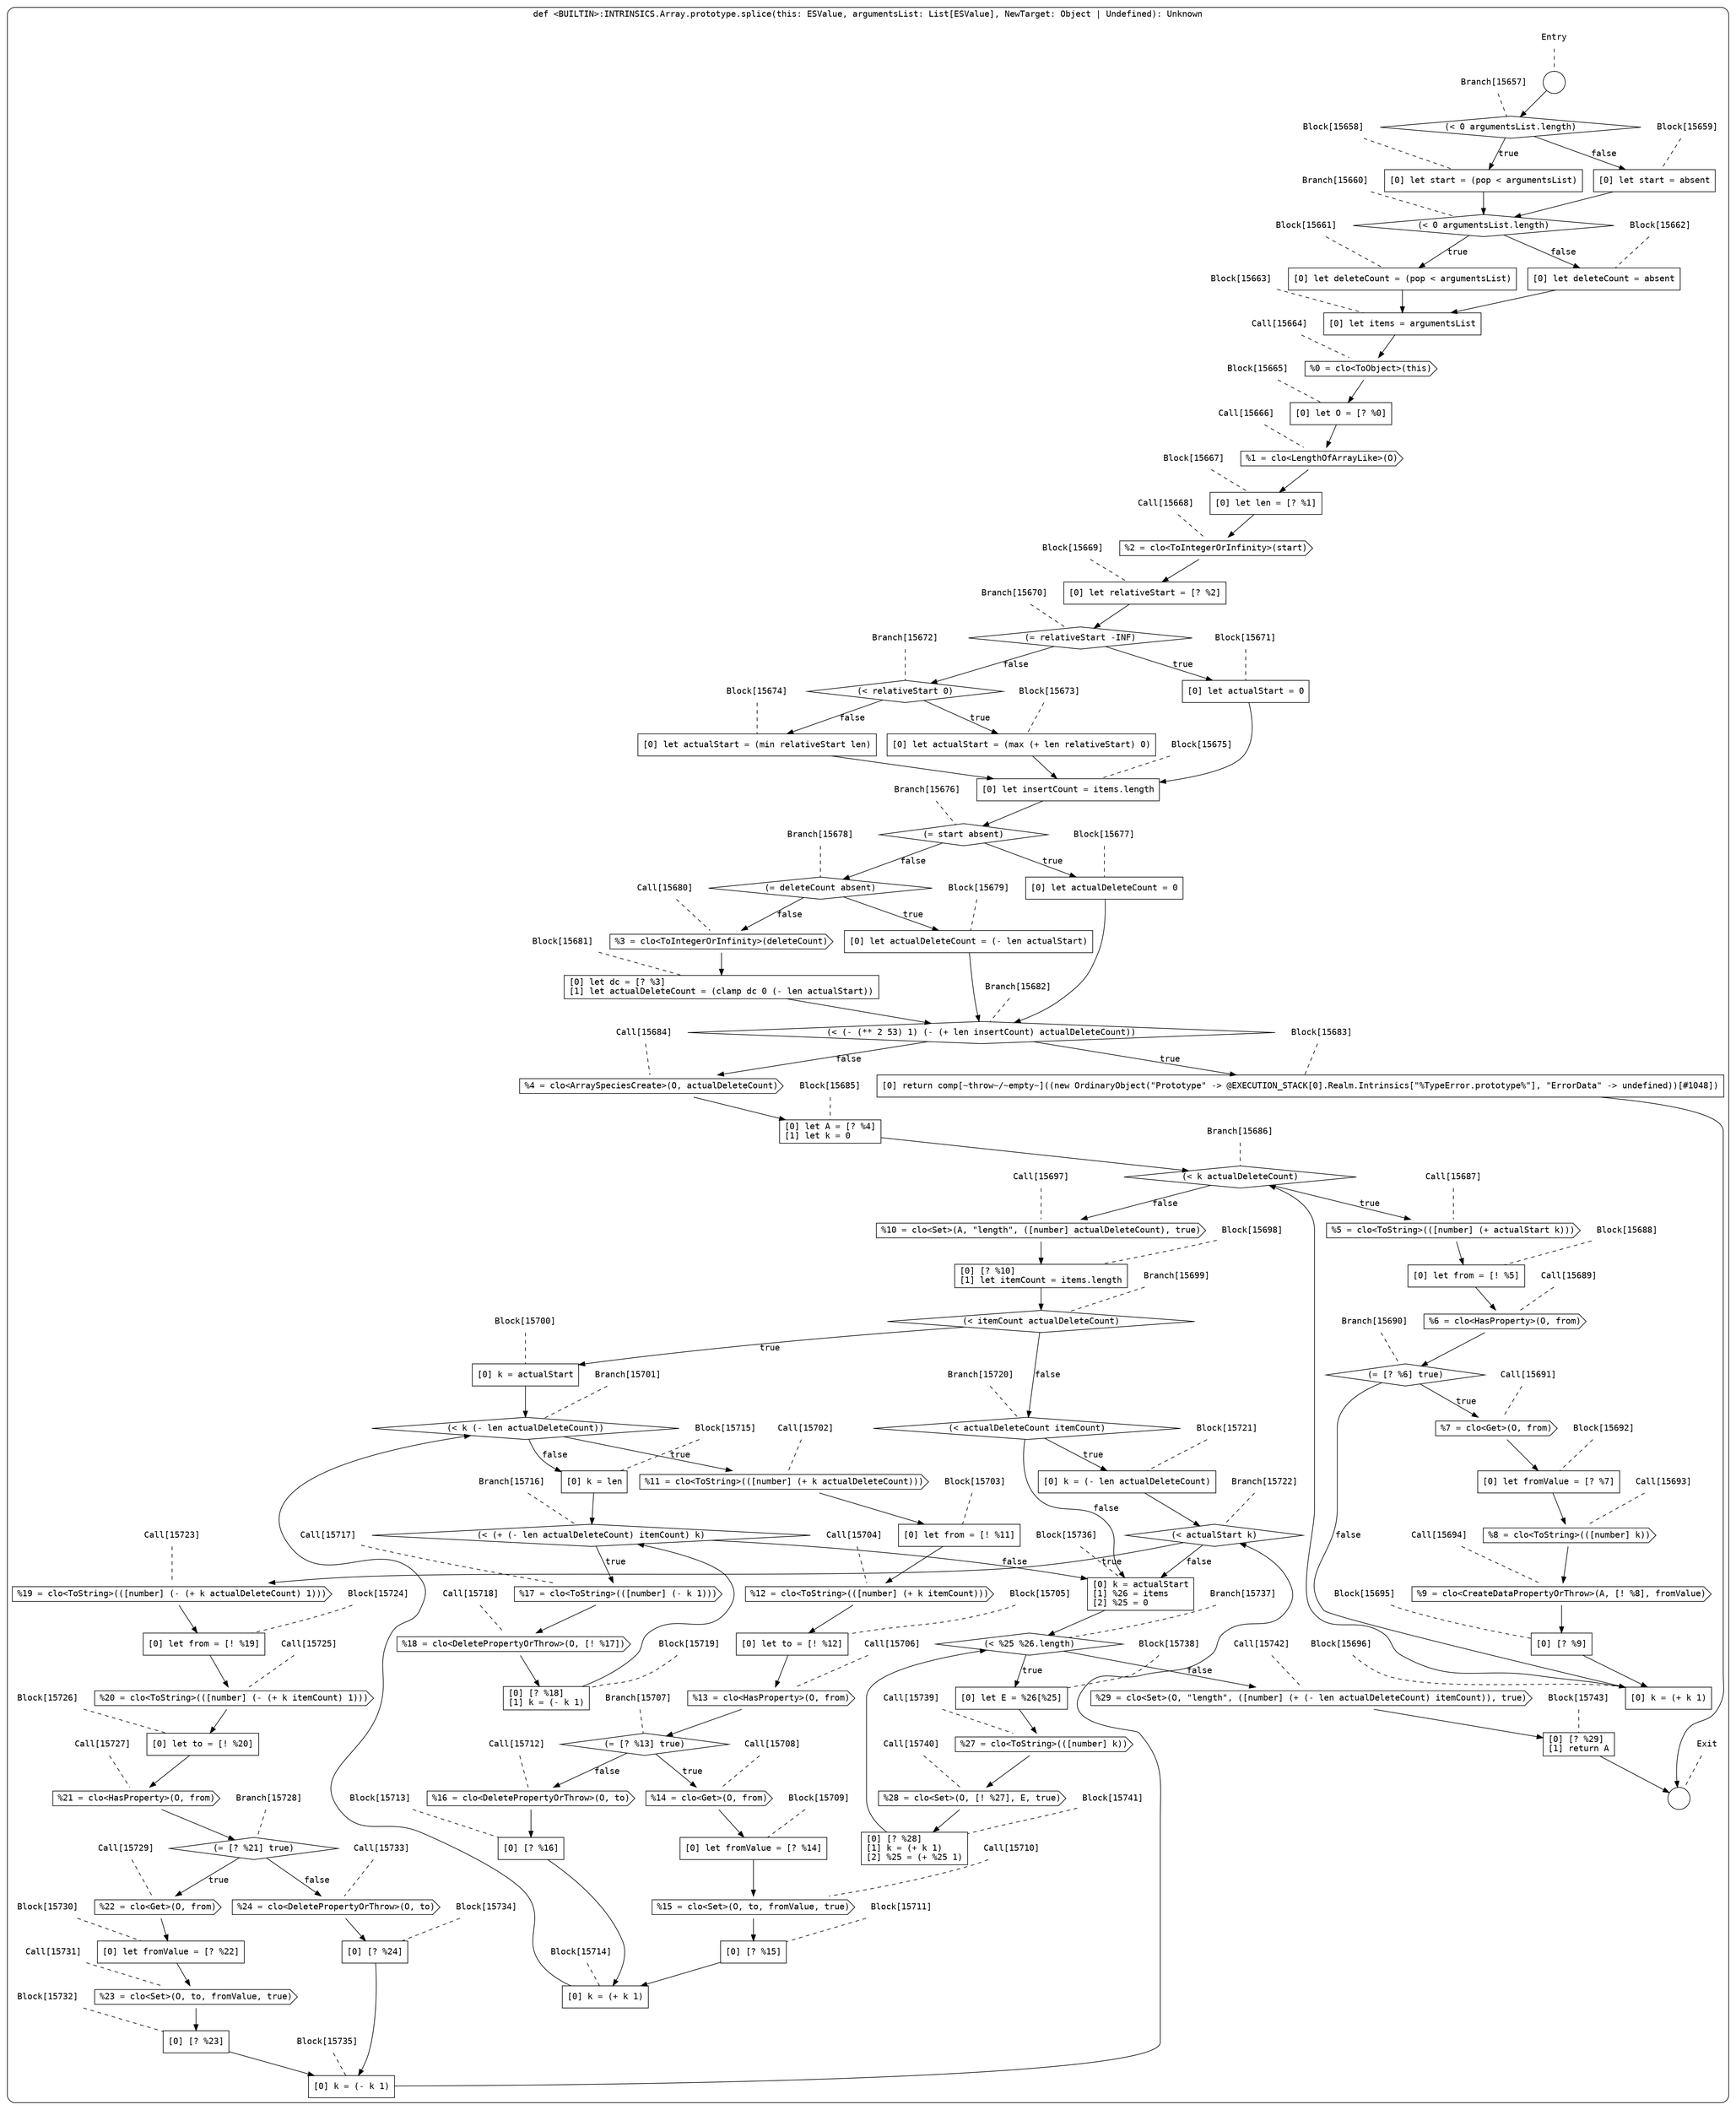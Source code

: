 digraph {
  graph [fontname = "Consolas"]
  node [fontname = "Consolas"]
  edge [fontname = "Consolas"]
  subgraph cluster2375 {
    label = "def <BUILTIN>:INTRINSICS.Array.prototype.splice(this: ESValue, argumentsList: List[ESValue], NewTarget: Object | Undefined): Unknown"
    style = rounded
    cluster2375_entry_name [shape=none, label=<<font color="black">Entry</font>>]
    cluster2375_entry_name -> cluster2375_entry [arrowhead=none, color="black", style=dashed]
    cluster2375_entry [shape=circle label=" " color="black" fillcolor="white" style=filled]
    cluster2375_entry -> node15657 [color="black"]
    cluster2375_exit_name [shape=none, label=<<font color="black">Exit</font>>]
    cluster2375_exit_name -> cluster2375_exit [arrowhead=none, color="black", style=dashed]
    cluster2375_exit [shape=circle label=" " color="black" fillcolor="white" style=filled]
    node15657_name [shape=none, label=<<font color="black">Branch[15657]</font>>]
    node15657_name -> node15657 [arrowhead=none, color="black", style=dashed]
    node15657 [shape=diamond, label=<<font color="black">(&lt; 0 argumentsList.length)</font>> color="black" fillcolor="white", style=filled]
    node15657 -> node15658 [label=<<font color="black">true</font>> color="black"]
    node15657 -> node15659 [label=<<font color="black">false</font>> color="black"]
    node15658_name [shape=none, label=<<font color="black">Block[15658]</font>>]
    node15658_name -> node15658 [arrowhead=none, color="black", style=dashed]
    node15658 [shape=box, label=<<font color="black">[0] let start = (pop &lt; argumentsList)<BR ALIGN="LEFT"/></font>> color="black" fillcolor="white", style=filled]
    node15658 -> node15660 [color="black"]
    node15659_name [shape=none, label=<<font color="black">Block[15659]</font>>]
    node15659_name -> node15659 [arrowhead=none, color="black", style=dashed]
    node15659 [shape=box, label=<<font color="black">[0] let start = absent<BR ALIGN="LEFT"/></font>> color="black" fillcolor="white", style=filled]
    node15659 -> node15660 [color="black"]
    node15660_name [shape=none, label=<<font color="black">Branch[15660]</font>>]
    node15660_name -> node15660 [arrowhead=none, color="black", style=dashed]
    node15660 [shape=diamond, label=<<font color="black">(&lt; 0 argumentsList.length)</font>> color="black" fillcolor="white", style=filled]
    node15660 -> node15661 [label=<<font color="black">true</font>> color="black"]
    node15660 -> node15662 [label=<<font color="black">false</font>> color="black"]
    node15661_name [shape=none, label=<<font color="black">Block[15661]</font>>]
    node15661_name -> node15661 [arrowhead=none, color="black", style=dashed]
    node15661 [shape=box, label=<<font color="black">[0] let deleteCount = (pop &lt; argumentsList)<BR ALIGN="LEFT"/></font>> color="black" fillcolor="white", style=filled]
    node15661 -> node15663 [color="black"]
    node15662_name [shape=none, label=<<font color="black">Block[15662]</font>>]
    node15662_name -> node15662 [arrowhead=none, color="black", style=dashed]
    node15662 [shape=box, label=<<font color="black">[0] let deleteCount = absent<BR ALIGN="LEFT"/></font>> color="black" fillcolor="white", style=filled]
    node15662 -> node15663 [color="black"]
    node15663_name [shape=none, label=<<font color="black">Block[15663]</font>>]
    node15663_name -> node15663 [arrowhead=none, color="black", style=dashed]
    node15663 [shape=box, label=<<font color="black">[0] let items = argumentsList<BR ALIGN="LEFT"/></font>> color="black" fillcolor="white", style=filled]
    node15663 -> node15664 [color="black"]
    node15664_name [shape=none, label=<<font color="black">Call[15664]</font>>]
    node15664_name -> node15664 [arrowhead=none, color="black", style=dashed]
    node15664 [shape=cds, label=<<font color="black">%0 = clo&lt;ToObject&gt;(this)</font>> color="black" fillcolor="white", style=filled]
    node15664 -> node15665 [color="black"]
    node15665_name [shape=none, label=<<font color="black">Block[15665]</font>>]
    node15665_name -> node15665 [arrowhead=none, color="black", style=dashed]
    node15665 [shape=box, label=<<font color="black">[0] let O = [? %0]<BR ALIGN="LEFT"/></font>> color="black" fillcolor="white", style=filled]
    node15665 -> node15666 [color="black"]
    node15666_name [shape=none, label=<<font color="black">Call[15666]</font>>]
    node15666_name -> node15666 [arrowhead=none, color="black", style=dashed]
    node15666 [shape=cds, label=<<font color="black">%1 = clo&lt;LengthOfArrayLike&gt;(O)</font>> color="black" fillcolor="white", style=filled]
    node15666 -> node15667 [color="black"]
    node15667_name [shape=none, label=<<font color="black">Block[15667]</font>>]
    node15667_name -> node15667 [arrowhead=none, color="black", style=dashed]
    node15667 [shape=box, label=<<font color="black">[0] let len = [? %1]<BR ALIGN="LEFT"/></font>> color="black" fillcolor="white", style=filled]
    node15667 -> node15668 [color="black"]
    node15668_name [shape=none, label=<<font color="black">Call[15668]</font>>]
    node15668_name -> node15668 [arrowhead=none, color="black", style=dashed]
    node15668 [shape=cds, label=<<font color="black">%2 = clo&lt;ToIntegerOrInfinity&gt;(start)</font>> color="black" fillcolor="white", style=filled]
    node15668 -> node15669 [color="black"]
    node15669_name [shape=none, label=<<font color="black">Block[15669]</font>>]
    node15669_name -> node15669 [arrowhead=none, color="black", style=dashed]
    node15669 [shape=box, label=<<font color="black">[0] let relativeStart = [? %2]<BR ALIGN="LEFT"/></font>> color="black" fillcolor="white", style=filled]
    node15669 -> node15670 [color="black"]
    node15670_name [shape=none, label=<<font color="black">Branch[15670]</font>>]
    node15670_name -> node15670 [arrowhead=none, color="black", style=dashed]
    node15670 [shape=diamond, label=<<font color="black">(= relativeStart -INF)</font>> color="black" fillcolor="white", style=filled]
    node15670 -> node15671 [label=<<font color="black">true</font>> color="black"]
    node15670 -> node15672 [label=<<font color="black">false</font>> color="black"]
    node15671_name [shape=none, label=<<font color="black">Block[15671]</font>>]
    node15671_name -> node15671 [arrowhead=none, color="black", style=dashed]
    node15671 [shape=box, label=<<font color="black">[0] let actualStart = 0<BR ALIGN="LEFT"/></font>> color="black" fillcolor="white", style=filled]
    node15671 -> node15675 [color="black"]
    node15672_name [shape=none, label=<<font color="black">Branch[15672]</font>>]
    node15672_name -> node15672 [arrowhead=none, color="black", style=dashed]
    node15672 [shape=diamond, label=<<font color="black">(&lt; relativeStart 0)</font>> color="black" fillcolor="white", style=filled]
    node15672 -> node15673 [label=<<font color="black">true</font>> color="black"]
    node15672 -> node15674 [label=<<font color="black">false</font>> color="black"]
    node15675_name [shape=none, label=<<font color="black">Block[15675]</font>>]
    node15675_name -> node15675 [arrowhead=none, color="black", style=dashed]
    node15675 [shape=box, label=<<font color="black">[0] let insertCount = items.length<BR ALIGN="LEFT"/></font>> color="black" fillcolor="white", style=filled]
    node15675 -> node15676 [color="black"]
    node15673_name [shape=none, label=<<font color="black">Block[15673]</font>>]
    node15673_name -> node15673 [arrowhead=none, color="black", style=dashed]
    node15673 [shape=box, label=<<font color="black">[0] let actualStart = (max (+ len relativeStart) 0)<BR ALIGN="LEFT"/></font>> color="black" fillcolor="white", style=filled]
    node15673 -> node15675 [color="black"]
    node15674_name [shape=none, label=<<font color="black">Block[15674]</font>>]
    node15674_name -> node15674 [arrowhead=none, color="black", style=dashed]
    node15674 [shape=box, label=<<font color="black">[0] let actualStart = (min relativeStart len)<BR ALIGN="LEFT"/></font>> color="black" fillcolor="white", style=filled]
    node15674 -> node15675 [color="black"]
    node15676_name [shape=none, label=<<font color="black">Branch[15676]</font>>]
    node15676_name -> node15676 [arrowhead=none, color="black", style=dashed]
    node15676 [shape=diamond, label=<<font color="black">(= start absent)</font>> color="black" fillcolor="white", style=filled]
    node15676 -> node15677 [label=<<font color="black">true</font>> color="black"]
    node15676 -> node15678 [label=<<font color="black">false</font>> color="black"]
    node15677_name [shape=none, label=<<font color="black">Block[15677]</font>>]
    node15677_name -> node15677 [arrowhead=none, color="black", style=dashed]
    node15677 [shape=box, label=<<font color="black">[0] let actualDeleteCount = 0<BR ALIGN="LEFT"/></font>> color="black" fillcolor="white", style=filled]
    node15677 -> node15682 [color="black"]
    node15678_name [shape=none, label=<<font color="black">Branch[15678]</font>>]
    node15678_name -> node15678 [arrowhead=none, color="black", style=dashed]
    node15678 [shape=diamond, label=<<font color="black">(= deleteCount absent)</font>> color="black" fillcolor="white", style=filled]
    node15678 -> node15679 [label=<<font color="black">true</font>> color="black"]
    node15678 -> node15680 [label=<<font color="black">false</font>> color="black"]
    node15682_name [shape=none, label=<<font color="black">Branch[15682]</font>>]
    node15682_name -> node15682 [arrowhead=none, color="black", style=dashed]
    node15682 [shape=diamond, label=<<font color="black">(&lt; (- (** 2 53) 1) (- (+ len insertCount) actualDeleteCount))</font>> color="black" fillcolor="white", style=filled]
    node15682 -> node15683 [label=<<font color="black">true</font>> color="black"]
    node15682 -> node15684 [label=<<font color="black">false</font>> color="black"]
    node15679_name [shape=none, label=<<font color="black">Block[15679]</font>>]
    node15679_name -> node15679 [arrowhead=none, color="black", style=dashed]
    node15679 [shape=box, label=<<font color="black">[0] let actualDeleteCount = (- len actualStart)<BR ALIGN="LEFT"/></font>> color="black" fillcolor="white", style=filled]
    node15679 -> node15682 [color="black"]
    node15680_name [shape=none, label=<<font color="black">Call[15680]</font>>]
    node15680_name -> node15680 [arrowhead=none, color="black", style=dashed]
    node15680 [shape=cds, label=<<font color="black">%3 = clo&lt;ToIntegerOrInfinity&gt;(deleteCount)</font>> color="black" fillcolor="white", style=filled]
    node15680 -> node15681 [color="black"]
    node15683_name [shape=none, label=<<font color="black">Block[15683]</font>>]
    node15683_name -> node15683 [arrowhead=none, color="black", style=dashed]
    node15683 [shape=box, label=<<font color="black">[0] return comp[~throw~/~empty~]((new OrdinaryObject(&quot;Prototype&quot; -&gt; @EXECUTION_STACK[0].Realm.Intrinsics[&quot;%TypeError.prototype%&quot;], &quot;ErrorData&quot; -&gt; undefined))[#1048])<BR ALIGN="LEFT"/></font>> color="black" fillcolor="white", style=filled]
    node15683 -> cluster2375_exit [color="black"]
    node15684_name [shape=none, label=<<font color="black">Call[15684]</font>>]
    node15684_name -> node15684 [arrowhead=none, color="black", style=dashed]
    node15684 [shape=cds, label=<<font color="black">%4 = clo&lt;ArraySpeciesCreate&gt;(O, actualDeleteCount)</font>> color="black" fillcolor="white", style=filled]
    node15684 -> node15685 [color="black"]
    node15681_name [shape=none, label=<<font color="black">Block[15681]</font>>]
    node15681_name -> node15681 [arrowhead=none, color="black", style=dashed]
    node15681 [shape=box, label=<<font color="black">[0] let dc = [? %3]<BR ALIGN="LEFT"/>[1] let actualDeleteCount = (clamp dc 0 (- len actualStart))<BR ALIGN="LEFT"/></font>> color="black" fillcolor="white", style=filled]
    node15681 -> node15682 [color="black"]
    node15685_name [shape=none, label=<<font color="black">Block[15685]</font>>]
    node15685_name -> node15685 [arrowhead=none, color="black", style=dashed]
    node15685 [shape=box, label=<<font color="black">[0] let A = [? %4]<BR ALIGN="LEFT"/>[1] let k = 0<BR ALIGN="LEFT"/></font>> color="black" fillcolor="white", style=filled]
    node15685 -> node15686 [color="black"]
    node15686_name [shape=none, label=<<font color="black">Branch[15686]</font>>]
    node15686_name -> node15686 [arrowhead=none, color="black", style=dashed]
    node15686 [shape=diamond, label=<<font color="black">(&lt; k actualDeleteCount)</font>> color="black" fillcolor="white", style=filled]
    node15686 -> node15687 [label=<<font color="black">true</font>> color="black"]
    node15686 -> node15697 [label=<<font color="black">false</font>> color="black"]
    node15687_name [shape=none, label=<<font color="black">Call[15687]</font>>]
    node15687_name -> node15687 [arrowhead=none, color="black", style=dashed]
    node15687 [shape=cds, label=<<font color="black">%5 = clo&lt;ToString&gt;(([number] (+ actualStart k)))</font>> color="black" fillcolor="white", style=filled]
    node15687 -> node15688 [color="black"]
    node15697_name [shape=none, label=<<font color="black">Call[15697]</font>>]
    node15697_name -> node15697 [arrowhead=none, color="black", style=dashed]
    node15697 [shape=cds, label=<<font color="black">%10 = clo&lt;Set&gt;(A, &quot;length&quot;, ([number] actualDeleteCount), true)</font>> color="black" fillcolor="white", style=filled]
    node15697 -> node15698 [color="black"]
    node15688_name [shape=none, label=<<font color="black">Block[15688]</font>>]
    node15688_name -> node15688 [arrowhead=none, color="black", style=dashed]
    node15688 [shape=box, label=<<font color="black">[0] let from = [! %5]<BR ALIGN="LEFT"/></font>> color="black" fillcolor="white", style=filled]
    node15688 -> node15689 [color="black"]
    node15698_name [shape=none, label=<<font color="black">Block[15698]</font>>]
    node15698_name -> node15698 [arrowhead=none, color="black", style=dashed]
    node15698 [shape=box, label=<<font color="black">[0] [? %10]<BR ALIGN="LEFT"/>[1] let itemCount = items.length<BR ALIGN="LEFT"/></font>> color="black" fillcolor="white", style=filled]
    node15698 -> node15699 [color="black"]
    node15689_name [shape=none, label=<<font color="black">Call[15689]</font>>]
    node15689_name -> node15689 [arrowhead=none, color="black", style=dashed]
    node15689 [shape=cds, label=<<font color="black">%6 = clo&lt;HasProperty&gt;(O, from)</font>> color="black" fillcolor="white", style=filled]
    node15689 -> node15690 [color="black"]
    node15699_name [shape=none, label=<<font color="black">Branch[15699]</font>>]
    node15699_name -> node15699 [arrowhead=none, color="black", style=dashed]
    node15699 [shape=diamond, label=<<font color="black">(&lt; itemCount actualDeleteCount)</font>> color="black" fillcolor="white", style=filled]
    node15699 -> node15700 [label=<<font color="black">true</font>> color="black"]
    node15699 -> node15720 [label=<<font color="black">false</font>> color="black"]
    node15690_name [shape=none, label=<<font color="black">Branch[15690]</font>>]
    node15690_name -> node15690 [arrowhead=none, color="black", style=dashed]
    node15690 [shape=diamond, label=<<font color="black">(= [? %6] true)</font>> color="black" fillcolor="white", style=filled]
    node15690 -> node15691 [label=<<font color="black">true</font>> color="black"]
    node15690 -> node15696 [label=<<font color="black">false</font>> color="black"]
    node15700_name [shape=none, label=<<font color="black">Block[15700]</font>>]
    node15700_name -> node15700 [arrowhead=none, color="black", style=dashed]
    node15700 [shape=box, label=<<font color="black">[0] k = actualStart<BR ALIGN="LEFT"/></font>> color="black" fillcolor="white", style=filled]
    node15700 -> node15701 [color="black"]
    node15720_name [shape=none, label=<<font color="black">Branch[15720]</font>>]
    node15720_name -> node15720 [arrowhead=none, color="black", style=dashed]
    node15720 [shape=diamond, label=<<font color="black">(&lt; actualDeleteCount itemCount)</font>> color="black" fillcolor="white", style=filled]
    node15720 -> node15721 [label=<<font color="black">true</font>> color="black"]
    node15720 -> node15736 [label=<<font color="black">false</font>> color="black"]
    node15691_name [shape=none, label=<<font color="black">Call[15691]</font>>]
    node15691_name -> node15691 [arrowhead=none, color="black", style=dashed]
    node15691 [shape=cds, label=<<font color="black">%7 = clo&lt;Get&gt;(O, from)</font>> color="black" fillcolor="white", style=filled]
    node15691 -> node15692 [color="black"]
    node15696_name [shape=none, label=<<font color="black">Block[15696]</font>>]
    node15696_name -> node15696 [arrowhead=none, color="black", style=dashed]
    node15696 [shape=box, label=<<font color="black">[0] k = (+ k 1)<BR ALIGN="LEFT"/></font>> color="black" fillcolor="white", style=filled]
    node15696 -> node15686 [color="black"]
    node15701_name [shape=none, label=<<font color="black">Branch[15701]</font>>]
    node15701_name -> node15701 [arrowhead=none, color="black", style=dashed]
    node15701 [shape=diamond, label=<<font color="black">(&lt; k (- len actualDeleteCount))</font>> color="black" fillcolor="white", style=filled]
    node15701 -> node15702 [label=<<font color="black">true</font>> color="black"]
    node15701 -> node15715 [label=<<font color="black">false</font>> color="black"]
    node15721_name [shape=none, label=<<font color="black">Block[15721]</font>>]
    node15721_name -> node15721 [arrowhead=none, color="black", style=dashed]
    node15721 [shape=box, label=<<font color="black">[0] k = (- len actualDeleteCount)<BR ALIGN="LEFT"/></font>> color="black" fillcolor="white", style=filled]
    node15721 -> node15722 [color="black"]
    node15736_name [shape=none, label=<<font color="black">Block[15736]</font>>]
    node15736_name -> node15736 [arrowhead=none, color="black", style=dashed]
    node15736 [shape=box, label=<<font color="black">[0] k = actualStart<BR ALIGN="LEFT"/>[1] %26 = items<BR ALIGN="LEFT"/>[2] %25 = 0<BR ALIGN="LEFT"/></font>> color="black" fillcolor="white", style=filled]
    node15736 -> node15737 [color="black"]
    node15692_name [shape=none, label=<<font color="black">Block[15692]</font>>]
    node15692_name -> node15692 [arrowhead=none, color="black", style=dashed]
    node15692 [shape=box, label=<<font color="black">[0] let fromValue = [? %7]<BR ALIGN="LEFT"/></font>> color="black" fillcolor="white", style=filled]
    node15692 -> node15693 [color="black"]
    node15702_name [shape=none, label=<<font color="black">Call[15702]</font>>]
    node15702_name -> node15702 [arrowhead=none, color="black", style=dashed]
    node15702 [shape=cds, label=<<font color="black">%11 = clo&lt;ToString&gt;(([number] (+ k actualDeleteCount)))</font>> color="black" fillcolor="white", style=filled]
    node15702 -> node15703 [color="black"]
    node15715_name [shape=none, label=<<font color="black">Block[15715]</font>>]
    node15715_name -> node15715 [arrowhead=none, color="black", style=dashed]
    node15715 [shape=box, label=<<font color="black">[0] k = len<BR ALIGN="LEFT"/></font>> color="black" fillcolor="white", style=filled]
    node15715 -> node15716 [color="black"]
    node15722_name [shape=none, label=<<font color="black">Branch[15722]</font>>]
    node15722_name -> node15722 [arrowhead=none, color="black", style=dashed]
    node15722 [shape=diamond, label=<<font color="black">(&lt; actualStart k)</font>> color="black" fillcolor="white", style=filled]
    node15722 -> node15723 [label=<<font color="black">true</font>> color="black"]
    node15722 -> node15736 [label=<<font color="black">false</font>> color="black"]
    node15737_name [shape=none, label=<<font color="black">Branch[15737]</font>>]
    node15737_name -> node15737 [arrowhead=none, color="black", style=dashed]
    node15737 [shape=diamond, label=<<font color="black">(&lt; %25 %26.length)</font>> color="black" fillcolor="white", style=filled]
    node15737 -> node15738 [label=<<font color="black">true</font>> color="black"]
    node15737 -> node15742 [label=<<font color="black">false</font>> color="black"]
    node15693_name [shape=none, label=<<font color="black">Call[15693]</font>>]
    node15693_name -> node15693 [arrowhead=none, color="black", style=dashed]
    node15693 [shape=cds, label=<<font color="black">%8 = clo&lt;ToString&gt;(([number] k))</font>> color="black" fillcolor="white", style=filled]
    node15693 -> node15694 [color="black"]
    node15703_name [shape=none, label=<<font color="black">Block[15703]</font>>]
    node15703_name -> node15703 [arrowhead=none, color="black", style=dashed]
    node15703 [shape=box, label=<<font color="black">[0] let from = [! %11]<BR ALIGN="LEFT"/></font>> color="black" fillcolor="white", style=filled]
    node15703 -> node15704 [color="black"]
    node15716_name [shape=none, label=<<font color="black">Branch[15716]</font>>]
    node15716_name -> node15716 [arrowhead=none, color="black", style=dashed]
    node15716 [shape=diamond, label=<<font color="black">(&lt; (+ (- len actualDeleteCount) itemCount) k)</font>> color="black" fillcolor="white", style=filled]
    node15716 -> node15717 [label=<<font color="black">true</font>> color="black"]
    node15716 -> node15736 [label=<<font color="black">false</font>> color="black"]
    node15723_name [shape=none, label=<<font color="black">Call[15723]</font>>]
    node15723_name -> node15723 [arrowhead=none, color="black", style=dashed]
    node15723 [shape=cds, label=<<font color="black">%19 = clo&lt;ToString&gt;(([number] (- (+ k actualDeleteCount) 1)))</font>> color="black" fillcolor="white", style=filled]
    node15723 -> node15724 [color="black"]
    node15738_name [shape=none, label=<<font color="black">Block[15738]</font>>]
    node15738_name -> node15738 [arrowhead=none, color="black", style=dashed]
    node15738 [shape=box, label=<<font color="black">[0] let E = %26[%25]<BR ALIGN="LEFT"/></font>> color="black" fillcolor="white", style=filled]
    node15738 -> node15739 [color="black"]
    node15742_name [shape=none, label=<<font color="black">Call[15742]</font>>]
    node15742_name -> node15742 [arrowhead=none, color="black", style=dashed]
    node15742 [shape=cds, label=<<font color="black">%29 = clo&lt;Set&gt;(O, &quot;length&quot;, ([number] (+ (- len actualDeleteCount) itemCount)), true)</font>> color="black" fillcolor="white", style=filled]
    node15742 -> node15743 [color="black"]
    node15694_name [shape=none, label=<<font color="black">Call[15694]</font>>]
    node15694_name -> node15694 [arrowhead=none, color="black", style=dashed]
    node15694 [shape=cds, label=<<font color="black">%9 = clo&lt;CreateDataPropertyOrThrow&gt;(A, [! %8], fromValue)</font>> color="black" fillcolor="white", style=filled]
    node15694 -> node15695 [color="black"]
    node15704_name [shape=none, label=<<font color="black">Call[15704]</font>>]
    node15704_name -> node15704 [arrowhead=none, color="black", style=dashed]
    node15704 [shape=cds, label=<<font color="black">%12 = clo&lt;ToString&gt;(([number] (+ k itemCount)))</font>> color="black" fillcolor="white", style=filled]
    node15704 -> node15705 [color="black"]
    node15717_name [shape=none, label=<<font color="black">Call[15717]</font>>]
    node15717_name -> node15717 [arrowhead=none, color="black", style=dashed]
    node15717 [shape=cds, label=<<font color="black">%17 = clo&lt;ToString&gt;(([number] (- k 1)))</font>> color="black" fillcolor="white", style=filled]
    node15717 -> node15718 [color="black"]
    node15724_name [shape=none, label=<<font color="black">Block[15724]</font>>]
    node15724_name -> node15724 [arrowhead=none, color="black", style=dashed]
    node15724 [shape=box, label=<<font color="black">[0] let from = [! %19]<BR ALIGN="LEFT"/></font>> color="black" fillcolor="white", style=filled]
    node15724 -> node15725 [color="black"]
    node15739_name [shape=none, label=<<font color="black">Call[15739]</font>>]
    node15739_name -> node15739 [arrowhead=none, color="black", style=dashed]
    node15739 [shape=cds, label=<<font color="black">%27 = clo&lt;ToString&gt;(([number] k))</font>> color="black" fillcolor="white", style=filled]
    node15739 -> node15740 [color="black"]
    node15743_name [shape=none, label=<<font color="black">Block[15743]</font>>]
    node15743_name -> node15743 [arrowhead=none, color="black", style=dashed]
    node15743 [shape=box, label=<<font color="black">[0] [? %29]<BR ALIGN="LEFT"/>[1] return A<BR ALIGN="LEFT"/></font>> color="black" fillcolor="white", style=filled]
    node15743 -> cluster2375_exit [color="black"]
    node15695_name [shape=none, label=<<font color="black">Block[15695]</font>>]
    node15695_name -> node15695 [arrowhead=none, color="black", style=dashed]
    node15695 [shape=box, label=<<font color="black">[0] [? %9]<BR ALIGN="LEFT"/></font>> color="black" fillcolor="white", style=filled]
    node15695 -> node15696 [color="black"]
    node15705_name [shape=none, label=<<font color="black">Block[15705]</font>>]
    node15705_name -> node15705 [arrowhead=none, color="black", style=dashed]
    node15705 [shape=box, label=<<font color="black">[0] let to = [! %12]<BR ALIGN="LEFT"/></font>> color="black" fillcolor="white", style=filled]
    node15705 -> node15706 [color="black"]
    node15718_name [shape=none, label=<<font color="black">Call[15718]</font>>]
    node15718_name -> node15718 [arrowhead=none, color="black", style=dashed]
    node15718 [shape=cds, label=<<font color="black">%18 = clo&lt;DeletePropertyOrThrow&gt;(O, [! %17])</font>> color="black" fillcolor="white", style=filled]
    node15718 -> node15719 [color="black"]
    node15725_name [shape=none, label=<<font color="black">Call[15725]</font>>]
    node15725_name -> node15725 [arrowhead=none, color="black", style=dashed]
    node15725 [shape=cds, label=<<font color="black">%20 = clo&lt;ToString&gt;(([number] (- (+ k itemCount) 1)))</font>> color="black" fillcolor="white", style=filled]
    node15725 -> node15726 [color="black"]
    node15740_name [shape=none, label=<<font color="black">Call[15740]</font>>]
    node15740_name -> node15740 [arrowhead=none, color="black", style=dashed]
    node15740 [shape=cds, label=<<font color="black">%28 = clo&lt;Set&gt;(O, [! %27], E, true)</font>> color="black" fillcolor="white", style=filled]
    node15740 -> node15741 [color="black"]
    node15706_name [shape=none, label=<<font color="black">Call[15706]</font>>]
    node15706_name -> node15706 [arrowhead=none, color="black", style=dashed]
    node15706 [shape=cds, label=<<font color="black">%13 = clo&lt;HasProperty&gt;(O, from)</font>> color="black" fillcolor="white", style=filled]
    node15706 -> node15707 [color="black"]
    node15719_name [shape=none, label=<<font color="black">Block[15719]</font>>]
    node15719_name -> node15719 [arrowhead=none, color="black", style=dashed]
    node15719 [shape=box, label=<<font color="black">[0] [? %18]<BR ALIGN="LEFT"/>[1] k = (- k 1)<BR ALIGN="LEFT"/></font>> color="black" fillcolor="white", style=filled]
    node15719 -> node15716 [color="black"]
    node15726_name [shape=none, label=<<font color="black">Block[15726]</font>>]
    node15726_name -> node15726 [arrowhead=none, color="black", style=dashed]
    node15726 [shape=box, label=<<font color="black">[0] let to = [! %20]<BR ALIGN="LEFT"/></font>> color="black" fillcolor="white", style=filled]
    node15726 -> node15727 [color="black"]
    node15741_name [shape=none, label=<<font color="black">Block[15741]</font>>]
    node15741_name -> node15741 [arrowhead=none, color="black", style=dashed]
    node15741 [shape=box, label=<<font color="black">[0] [? %28]<BR ALIGN="LEFT"/>[1] k = (+ k 1)<BR ALIGN="LEFT"/>[2] %25 = (+ %25 1)<BR ALIGN="LEFT"/></font>> color="black" fillcolor="white", style=filled]
    node15741 -> node15737 [color="black"]
    node15707_name [shape=none, label=<<font color="black">Branch[15707]</font>>]
    node15707_name -> node15707 [arrowhead=none, color="black", style=dashed]
    node15707 [shape=diamond, label=<<font color="black">(= [? %13] true)</font>> color="black" fillcolor="white", style=filled]
    node15707 -> node15708 [label=<<font color="black">true</font>> color="black"]
    node15707 -> node15712 [label=<<font color="black">false</font>> color="black"]
    node15727_name [shape=none, label=<<font color="black">Call[15727]</font>>]
    node15727_name -> node15727 [arrowhead=none, color="black", style=dashed]
    node15727 [shape=cds, label=<<font color="black">%21 = clo&lt;HasProperty&gt;(O, from)</font>> color="black" fillcolor="white", style=filled]
    node15727 -> node15728 [color="black"]
    node15708_name [shape=none, label=<<font color="black">Call[15708]</font>>]
    node15708_name -> node15708 [arrowhead=none, color="black", style=dashed]
    node15708 [shape=cds, label=<<font color="black">%14 = clo&lt;Get&gt;(O, from)</font>> color="black" fillcolor="white", style=filled]
    node15708 -> node15709 [color="black"]
    node15712_name [shape=none, label=<<font color="black">Call[15712]</font>>]
    node15712_name -> node15712 [arrowhead=none, color="black", style=dashed]
    node15712 [shape=cds, label=<<font color="black">%16 = clo&lt;DeletePropertyOrThrow&gt;(O, to)</font>> color="black" fillcolor="white", style=filled]
    node15712 -> node15713 [color="black"]
    node15728_name [shape=none, label=<<font color="black">Branch[15728]</font>>]
    node15728_name -> node15728 [arrowhead=none, color="black", style=dashed]
    node15728 [shape=diamond, label=<<font color="black">(= [? %21] true)</font>> color="black" fillcolor="white", style=filled]
    node15728 -> node15729 [label=<<font color="black">true</font>> color="black"]
    node15728 -> node15733 [label=<<font color="black">false</font>> color="black"]
    node15709_name [shape=none, label=<<font color="black">Block[15709]</font>>]
    node15709_name -> node15709 [arrowhead=none, color="black", style=dashed]
    node15709 [shape=box, label=<<font color="black">[0] let fromValue = [? %14]<BR ALIGN="LEFT"/></font>> color="black" fillcolor="white", style=filled]
    node15709 -> node15710 [color="black"]
    node15713_name [shape=none, label=<<font color="black">Block[15713]</font>>]
    node15713_name -> node15713 [arrowhead=none, color="black", style=dashed]
    node15713 [shape=box, label=<<font color="black">[0] [? %16]<BR ALIGN="LEFT"/></font>> color="black" fillcolor="white", style=filled]
    node15713 -> node15714 [color="black"]
    node15729_name [shape=none, label=<<font color="black">Call[15729]</font>>]
    node15729_name -> node15729 [arrowhead=none, color="black", style=dashed]
    node15729 [shape=cds, label=<<font color="black">%22 = clo&lt;Get&gt;(O, from)</font>> color="black" fillcolor="white", style=filled]
    node15729 -> node15730 [color="black"]
    node15733_name [shape=none, label=<<font color="black">Call[15733]</font>>]
    node15733_name -> node15733 [arrowhead=none, color="black", style=dashed]
    node15733 [shape=cds, label=<<font color="black">%24 = clo&lt;DeletePropertyOrThrow&gt;(O, to)</font>> color="black" fillcolor="white", style=filled]
    node15733 -> node15734 [color="black"]
    node15710_name [shape=none, label=<<font color="black">Call[15710]</font>>]
    node15710_name -> node15710 [arrowhead=none, color="black", style=dashed]
    node15710 [shape=cds, label=<<font color="black">%15 = clo&lt;Set&gt;(O, to, fromValue, true)</font>> color="black" fillcolor="white", style=filled]
    node15710 -> node15711 [color="black"]
    node15714_name [shape=none, label=<<font color="black">Block[15714]</font>>]
    node15714_name -> node15714 [arrowhead=none, color="black", style=dashed]
    node15714 [shape=box, label=<<font color="black">[0] k = (+ k 1)<BR ALIGN="LEFT"/></font>> color="black" fillcolor="white", style=filled]
    node15714 -> node15701 [color="black"]
    node15730_name [shape=none, label=<<font color="black">Block[15730]</font>>]
    node15730_name -> node15730 [arrowhead=none, color="black", style=dashed]
    node15730 [shape=box, label=<<font color="black">[0] let fromValue = [? %22]<BR ALIGN="LEFT"/></font>> color="black" fillcolor="white", style=filled]
    node15730 -> node15731 [color="black"]
    node15734_name [shape=none, label=<<font color="black">Block[15734]</font>>]
    node15734_name -> node15734 [arrowhead=none, color="black", style=dashed]
    node15734 [shape=box, label=<<font color="black">[0] [? %24]<BR ALIGN="LEFT"/></font>> color="black" fillcolor="white", style=filled]
    node15734 -> node15735 [color="black"]
    node15711_name [shape=none, label=<<font color="black">Block[15711]</font>>]
    node15711_name -> node15711 [arrowhead=none, color="black", style=dashed]
    node15711 [shape=box, label=<<font color="black">[0] [? %15]<BR ALIGN="LEFT"/></font>> color="black" fillcolor="white", style=filled]
    node15711 -> node15714 [color="black"]
    node15731_name [shape=none, label=<<font color="black">Call[15731]</font>>]
    node15731_name -> node15731 [arrowhead=none, color="black", style=dashed]
    node15731 [shape=cds, label=<<font color="black">%23 = clo&lt;Set&gt;(O, to, fromValue, true)</font>> color="black" fillcolor="white", style=filled]
    node15731 -> node15732 [color="black"]
    node15735_name [shape=none, label=<<font color="black">Block[15735]</font>>]
    node15735_name -> node15735 [arrowhead=none, color="black", style=dashed]
    node15735 [shape=box, label=<<font color="black">[0] k = (- k 1)<BR ALIGN="LEFT"/></font>> color="black" fillcolor="white", style=filled]
    node15735 -> node15722 [color="black"]
    node15732_name [shape=none, label=<<font color="black">Block[15732]</font>>]
    node15732_name -> node15732 [arrowhead=none, color="black", style=dashed]
    node15732 [shape=box, label=<<font color="black">[0] [? %23]<BR ALIGN="LEFT"/></font>> color="black" fillcolor="white", style=filled]
    node15732 -> node15735 [color="black"]
  }
}